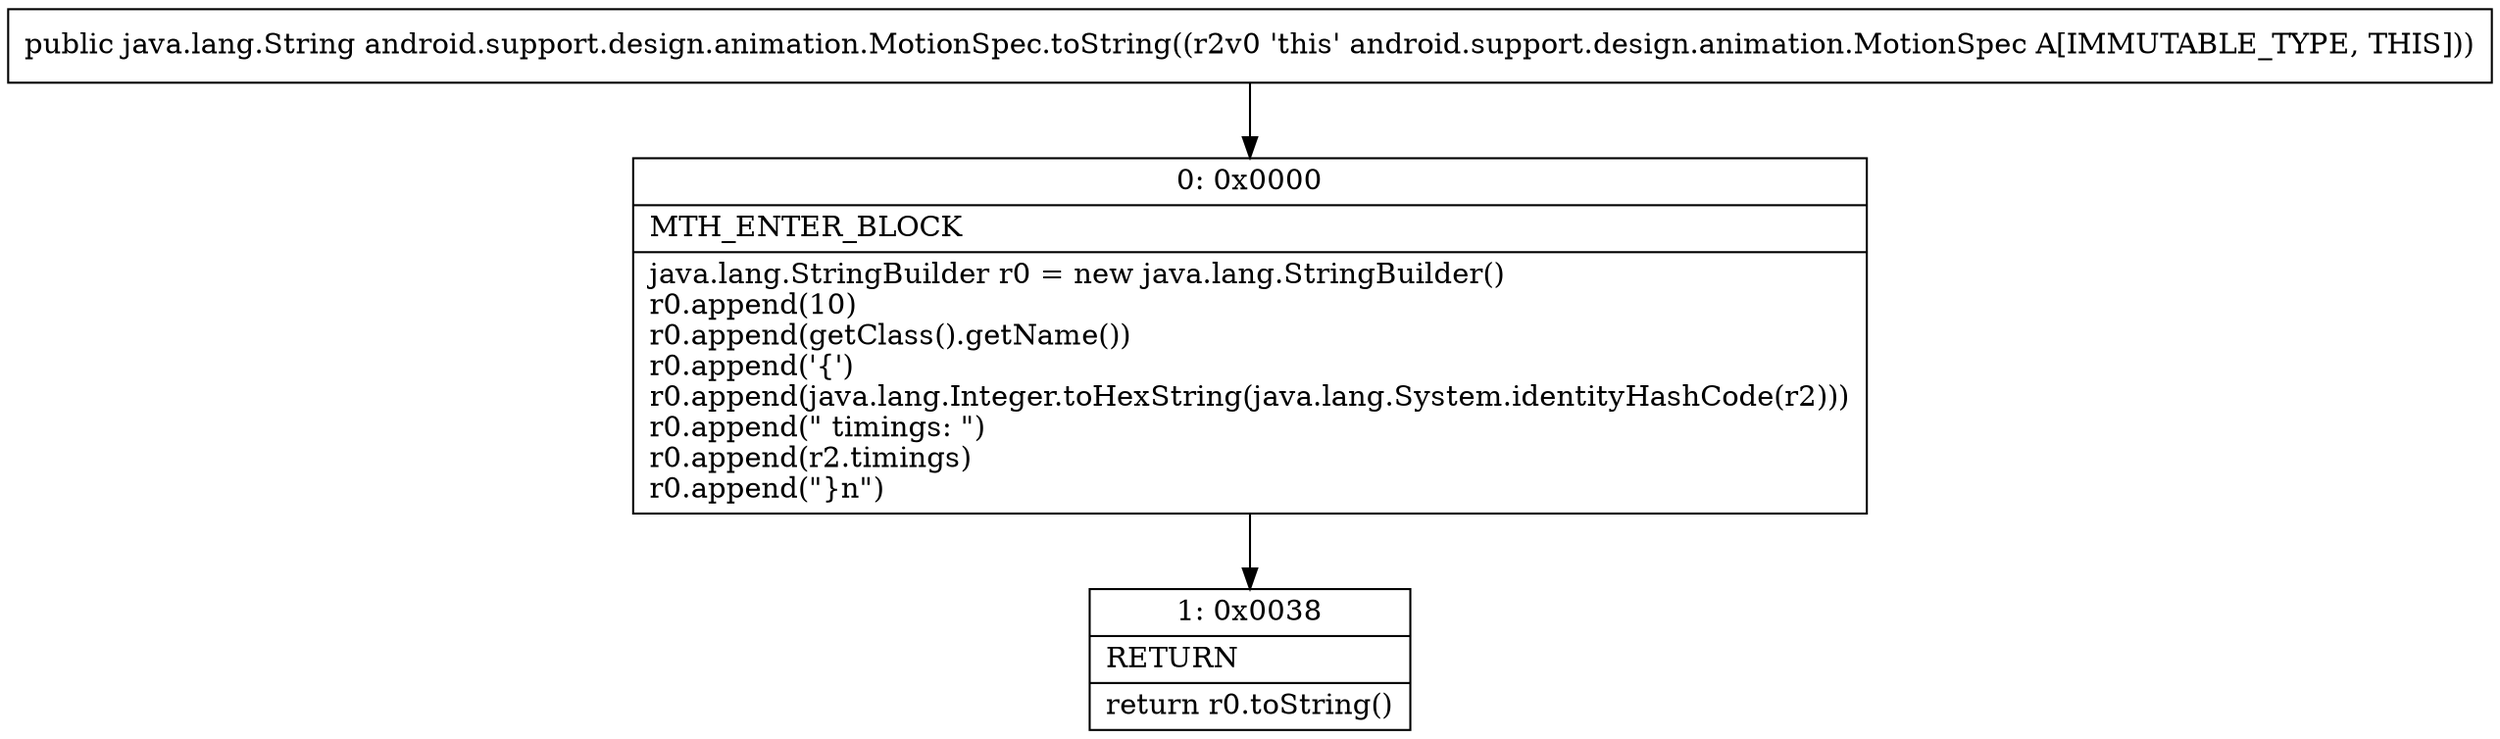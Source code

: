digraph "CFG forandroid.support.design.animation.MotionSpec.toString()Ljava\/lang\/String;" {
Node_0 [shape=record,label="{0\:\ 0x0000|MTH_ENTER_BLOCK\l|java.lang.StringBuilder r0 = new java.lang.StringBuilder()\lr0.append(10)\lr0.append(getClass().getName())\lr0.append('\{')\lr0.append(java.lang.Integer.toHexString(java.lang.System.identityHashCode(r2)))\lr0.append(\" timings: \")\lr0.append(r2.timings)\lr0.append(\"\}n\")\l}"];
Node_1 [shape=record,label="{1\:\ 0x0038|RETURN\l|return r0.toString()\l}"];
MethodNode[shape=record,label="{public java.lang.String android.support.design.animation.MotionSpec.toString((r2v0 'this' android.support.design.animation.MotionSpec A[IMMUTABLE_TYPE, THIS])) }"];
MethodNode -> Node_0;
Node_0 -> Node_1;
}

